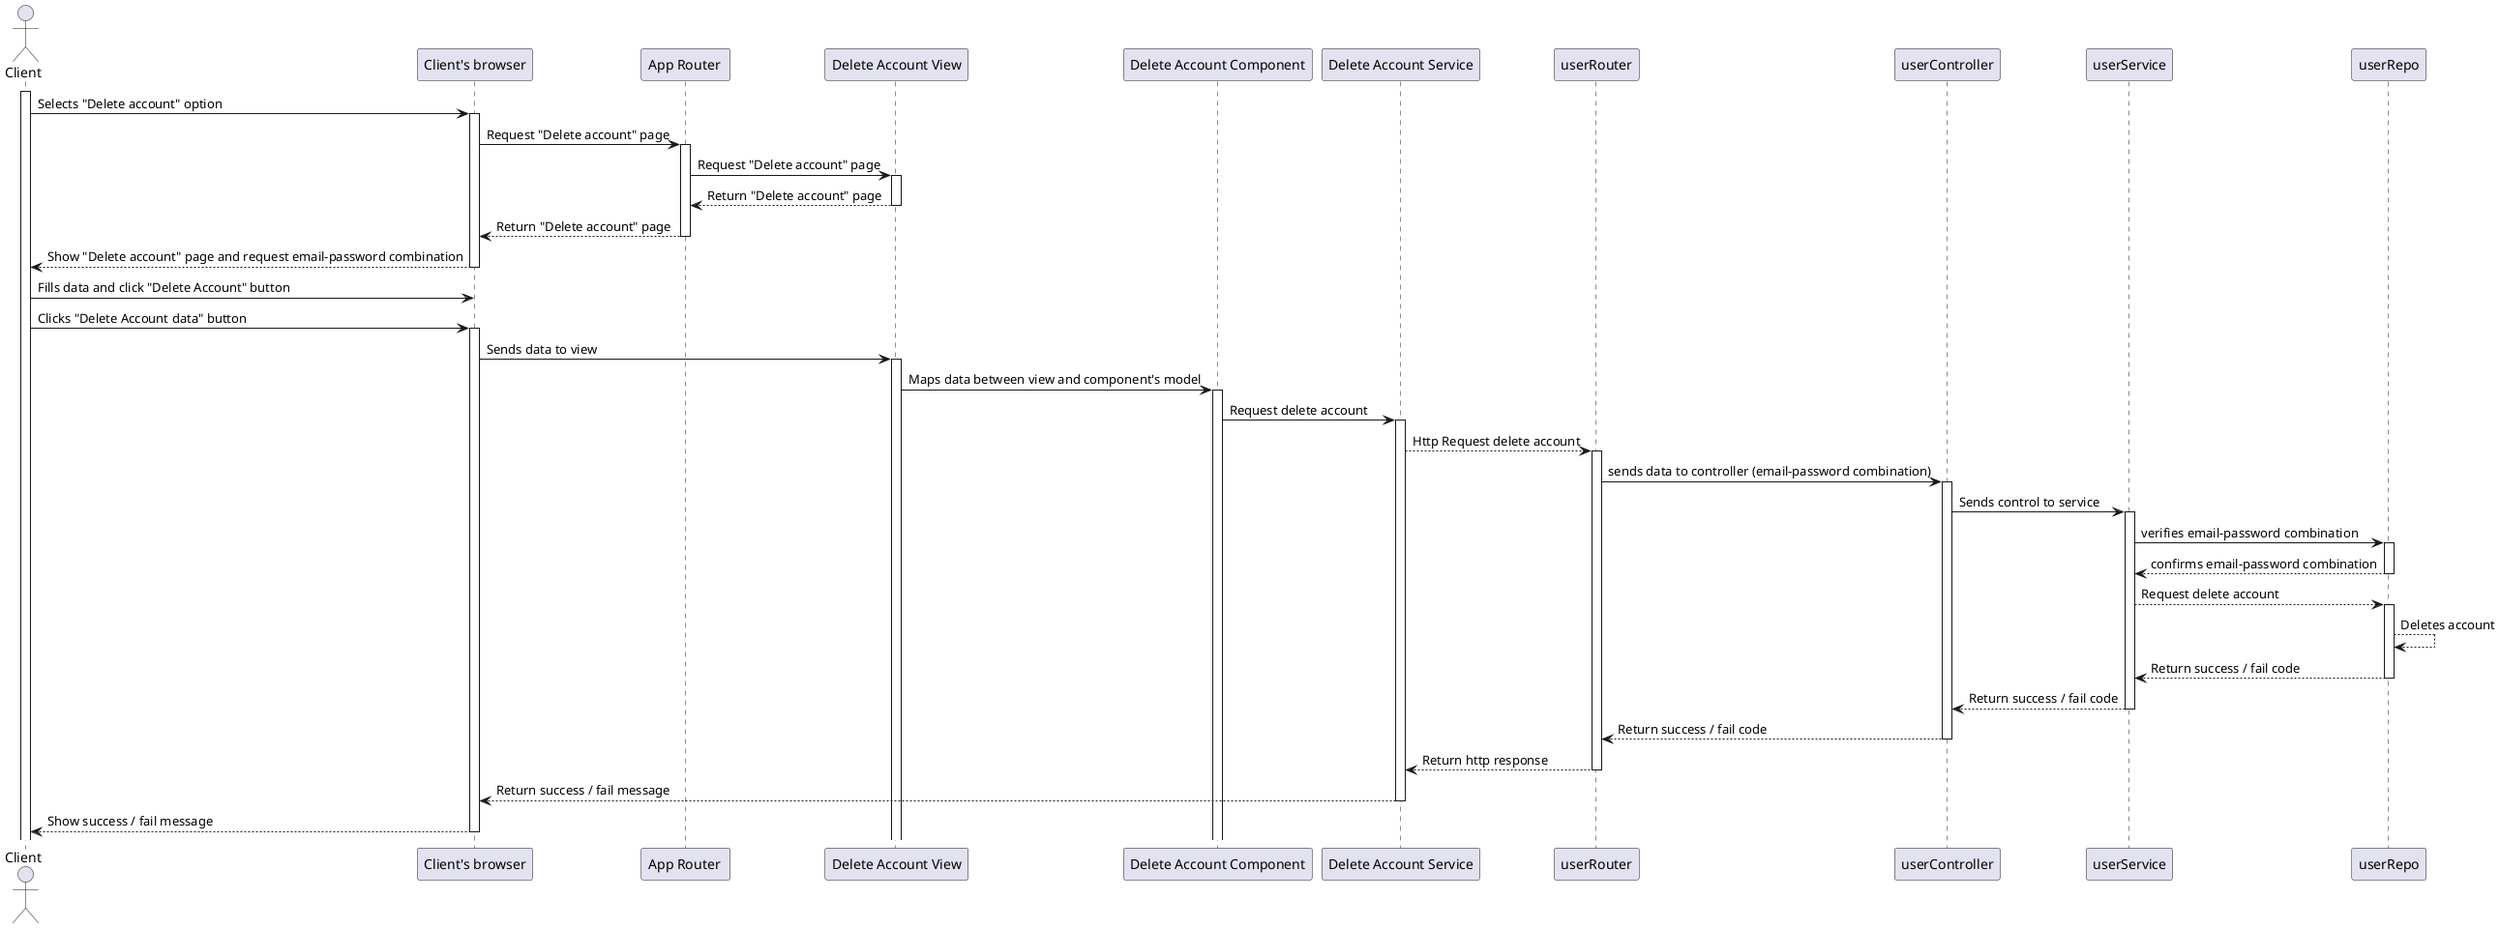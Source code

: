 @startuml

actor "Client" as C
participant "Client's browser" as CB
participant "App Router " as AR
participant "Delete Account View" as DAV
participant "Delete Account Component" as DAC
participant "Delete Account Service" as DAS
participant "userRouter" as URo
participant "userController" as UC
participant "userService" as US
participant "userRepo" as UR


activate C
C -> CB : Selects "Delete account" option
activate CB
CB -> AR : Request "Delete account" page
activate AR
AR -> DAV : Request "Delete account" page
activate DAV
DAV --> AR : Return "Delete account" page
deactivate DAV
AR --> CB : Return "Delete account" page
deactivate AR
CB --> C : Show "Delete account" page and request email-password combination
deactivate CB
C -> CB : Fills data and click "Delete Account" button
deactivate CB
C -> CB : Clicks "Delete Account data" button
activate CB
CB -> DAV : Sends data to view
activate DAV
DAV -> DAC : Maps data between view and component's model
activate DAC
DAC -> DAS : Request delete account 
activate DAS
DAS --> URo : Http Request delete account
activate URo
URo -> UC : sends data to controller (email-password combination)
activate UC
UC -> US : Sends control to service
activate US
US -> UR : verifies email-password combination
activate UR
UR --> US : confirms email-password combination
deactivate UR
US --> UR: Request delete account
activate UR
UR --> UR : Deletes account
UR --> US : Return success / fail code
deactivate UR
US --> UC : Return success / fail code
deactivate US
UC --> URo : Return success / fail code
deactivate UC
URo --> DAS : Return http response
deactivate URo
DAS --> CB : Return success / fail message
deactivate DAS
CB --> C : Show success / fail message
deactivate CB
@enduml